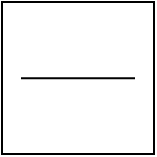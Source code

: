<mxfile version="16.0.0" type="github">
  <diagram id="lJYFLGQmhrkRlPxedNZU" name="Page-1">
    <mxGraphModel dx="1185" dy="825" grid="1" gridSize="10" guides="1" tooltips="1" connect="1" arrows="1" fold="1" page="1" pageScale="1" pageWidth="827" pageHeight="1169" math="0" shadow="0">
      <root>
        <mxCell id="0" />
        <mxCell id="1" parent="0" />
        <mxCell id="bC0p9lIgmsswuvI5Gfbl-7" value="" style="whiteSpace=wrap;html=1;aspect=fixed;sketch=0;shadow=0;rotation=0;" vertex="1" parent="1">
          <mxGeometry x="360" y="380" width="76" height="76" as="geometry" />
        </mxCell>
        <mxCell id="bC0p9lIgmsswuvI5Gfbl-8" value="" style="endArrow=none;html=1;rounded=0;sketch=0;shadow=0;" edge="1" parent="1">
          <mxGeometry width="50" height="50" relative="1" as="geometry">
            <mxPoint x="369.5" y="422.105" as="sourcePoint" />
            <mxPoint x="426.5" y="422.105" as="targetPoint" />
          </mxGeometry>
        </mxCell>
        <mxCell id="bC0p9lIgmsswuvI5Gfbl-11" value="" style="whiteSpace=wrap;html=1;aspect=fixed;sketch=0;shadow=0;rotation=0;" vertex="1" parent="1">
          <mxGeometry x="360" y="380" width="76" height="76" as="geometry" />
        </mxCell>
        <mxCell id="bC0p9lIgmsswuvI5Gfbl-12" value="" style="endArrow=none;html=1;rounded=0;sketch=0;shadow=0;" edge="1" parent="1">
          <mxGeometry width="50" height="50" relative="1" as="geometry">
            <mxPoint x="369.5" y="418.105" as="sourcePoint" />
            <mxPoint x="426.5" y="418.105" as="targetPoint" />
          </mxGeometry>
        </mxCell>
      </root>
    </mxGraphModel>
  </diagram>
</mxfile>
